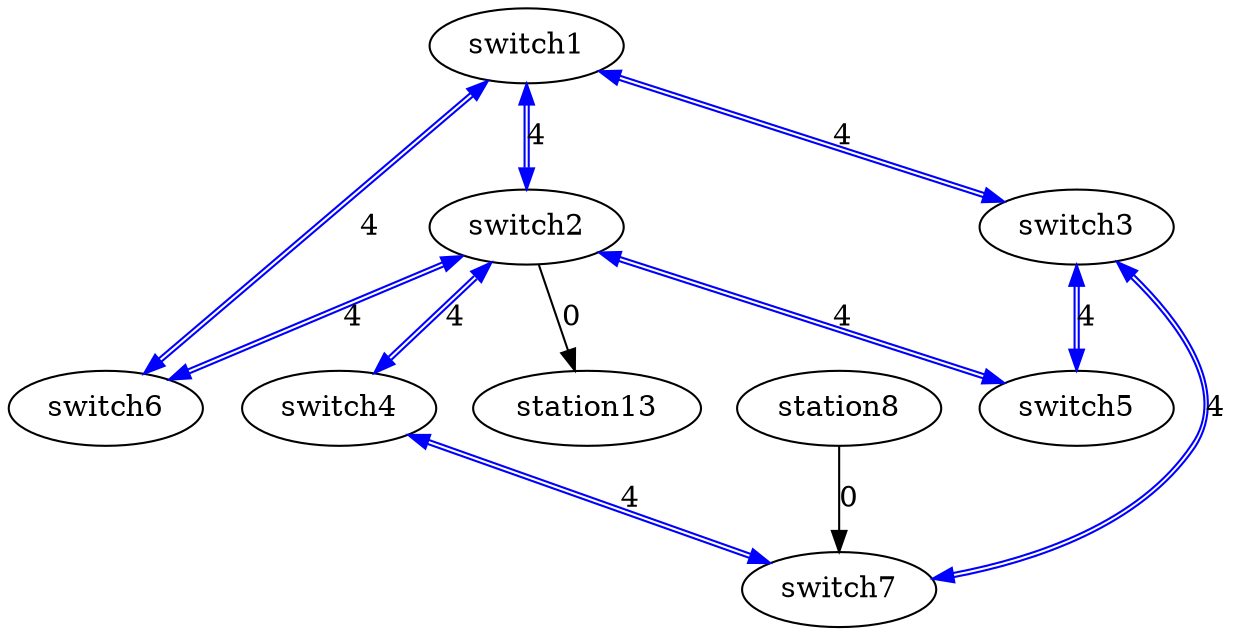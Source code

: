 digraph network {
	switch1 -> switch2 [label=4 dir=both color="blue:blue"]
	switch1 -> switch3 [label=4 dir=both color="blue:blue"]
	switch1 -> switch6 [label=4 dir=both color="blue:blue"]
	switch2 -> switch4 [label=4 dir=both color="blue:blue"]
	switch2 -> switch5 [label=4 dir=both color="blue:blue"]
	switch2 -> switch6 [label=4 dir=both color="blue:blue"]
	switch3 -> switch5 [label=4 dir=both color="blue:blue"]
	switch3 -> switch7 [label=4 dir=both color="blue:blue"]
	switch4 -> switch7 [label=4 dir=both color="blue:blue"]
	switch2 -> station13 [label=0]
	station8 -> switch7 [label=0]
}
